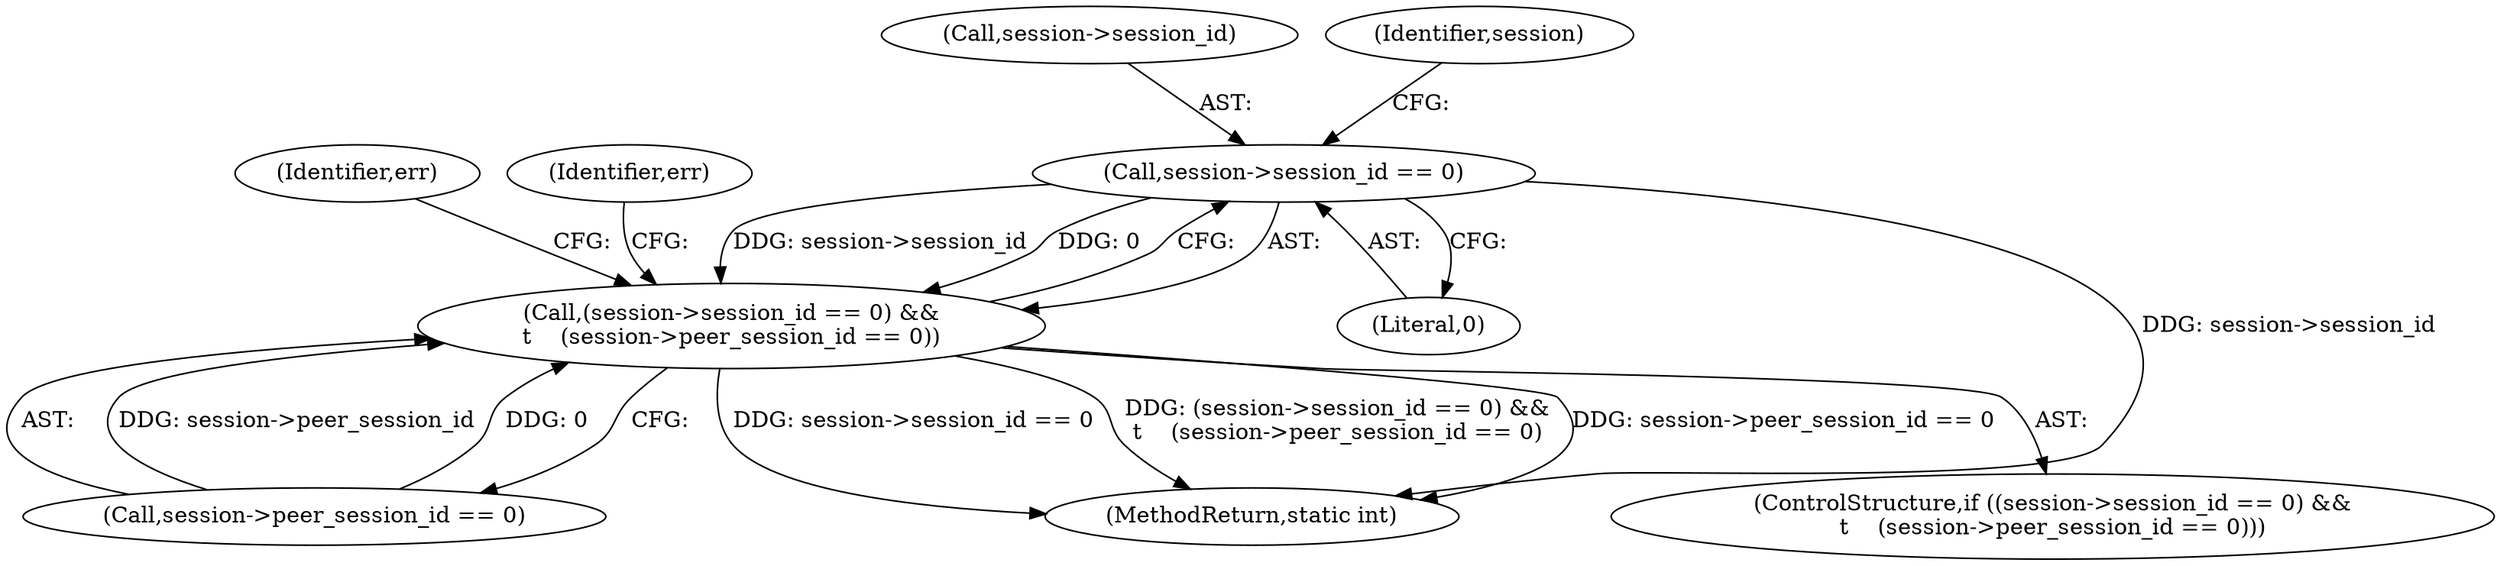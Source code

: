 digraph "0_linux_3cf521f7dc87c031617fd47e4b7aa2593c2f3daf@pointer" {
"1000176" [label="(Call,session->session_id == 0)"];
"1000175" [label="(Call,(session->session_id == 0) &&\n\t    (session->peer_session_id == 0))"];
"1000180" [label="(Literal,0)"];
"1000250" [label="(MethodReturn,static int)"];
"1000175" [label="(Call,(session->session_id == 0) &&\n\t    (session->peer_session_id == 0))"];
"1000177" [label="(Call,session->session_id)"];
"1000176" [label="(Call,session->session_id == 0)"];
"1000188" [label="(Identifier,err)"];
"1000216" [label="(Identifier,err)"];
"1000181" [label="(Call,session->peer_session_id == 0)"];
"1000183" [label="(Identifier,session)"];
"1000174" [label="(ControlStructure,if ((session->session_id == 0) &&\n\t    (session->peer_session_id == 0)))"];
"1000176" -> "1000175"  [label="AST: "];
"1000176" -> "1000180"  [label="CFG: "];
"1000177" -> "1000176"  [label="AST: "];
"1000180" -> "1000176"  [label="AST: "];
"1000183" -> "1000176"  [label="CFG: "];
"1000175" -> "1000176"  [label="CFG: "];
"1000176" -> "1000250"  [label="DDG: session->session_id"];
"1000176" -> "1000175"  [label="DDG: session->session_id"];
"1000176" -> "1000175"  [label="DDG: 0"];
"1000175" -> "1000174"  [label="AST: "];
"1000175" -> "1000181"  [label="CFG: "];
"1000181" -> "1000175"  [label="AST: "];
"1000188" -> "1000175"  [label="CFG: "];
"1000216" -> "1000175"  [label="CFG: "];
"1000175" -> "1000250"  [label="DDG: session->peer_session_id == 0"];
"1000175" -> "1000250"  [label="DDG: session->session_id == 0"];
"1000175" -> "1000250"  [label="DDG: (session->session_id == 0) &&\n\t    (session->peer_session_id == 0)"];
"1000181" -> "1000175"  [label="DDG: session->peer_session_id"];
"1000181" -> "1000175"  [label="DDG: 0"];
}
